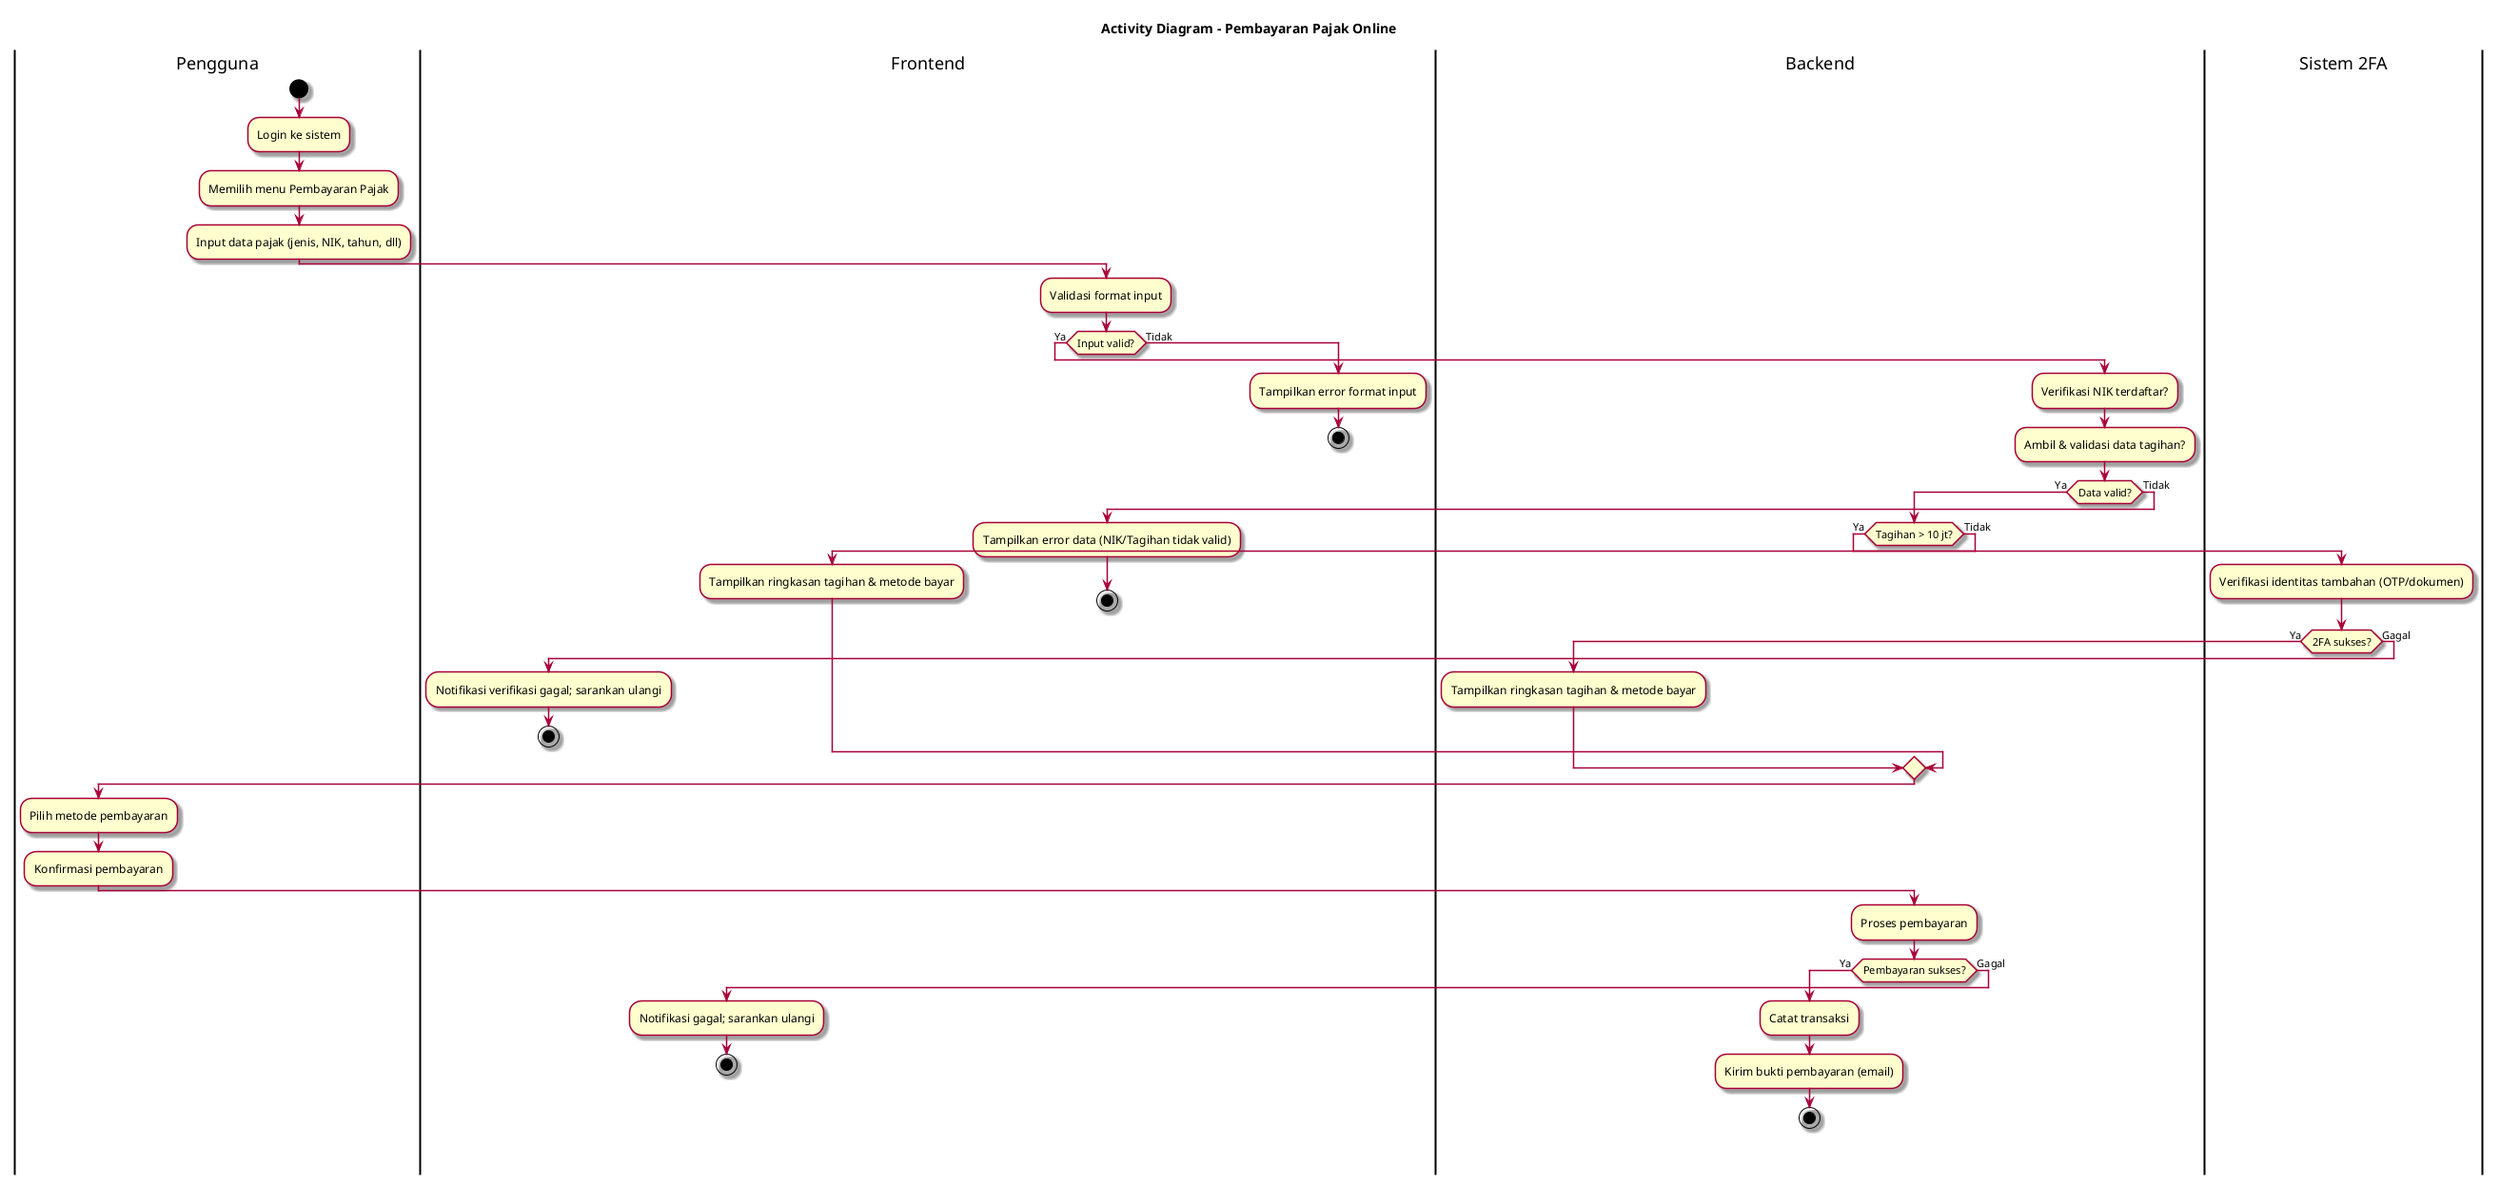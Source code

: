 @startuml
title Activity Diagram - Pembayaran Pajak Online
skin rose
|Pengguna|
start
:Login ke sistem;
:Memilih menu Pembayaran Pajak;
:Input data pajak (jenis, NIK, tahun, dll);

|Frontend|
:Validasi format input;
if (Input valid?) then (Ya)
  |Backend|
  :Verifikasi NIK terdaftar?;
  :Ambil & validasi data tagihan?;
  if (Data valid?) then (Ya)
    if (Tagihan > 10 jt?) then (Ya)
      |Sistem 2FA|
      :Verifikasi identitas tambahan (OTP/dokumen);
      if (2FA sukses?) then (Ya)
        |Backend|
        :Tampilkan ringkasan tagihan & metode bayar;
      else (Gagal)
        |Frontend|
        :Notifikasi verifikasi gagal; sarankan ulangi;
        stop
      endif
    else (Tidak)
      :Tampilkan ringkasan tagihan & metode bayar;
    endif

    |Pengguna|
    :Pilih metode pembayaran;
    :Konfirmasi pembayaran;

    |Backend|
    :Proses pembayaran;
    if (Pembayaran sukses?) then (Ya)
      :Catat transaksi;
      :Kirim bukti pembayaran (email);
      stop
    else (Gagal)
      |Frontend|
      :Notifikasi gagal; sarankan ulangi;
      stop
    endif
  else (Tidak)
    |Frontend|
    :Tampilkan error data (NIK/Tagihan tidak valid);
    stop
  endif
else (Tidak)
  |Frontend|
  :Tampilkan error format input;
  stop
endif
@enduml
